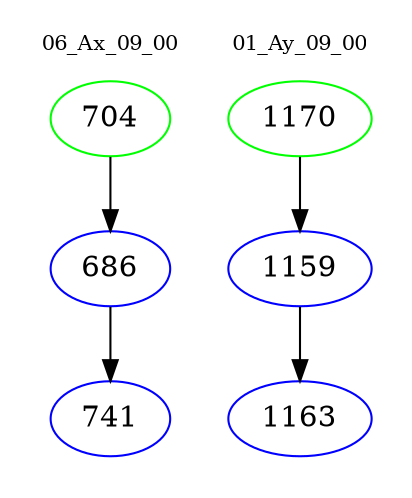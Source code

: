 digraph{
subgraph cluster_0 {
color = white
label = "06_Ax_09_00";
fontsize=10;
T0_704 [label="704", color="green"]
T0_704 -> T0_686 [color="black"]
T0_686 [label="686", color="blue"]
T0_686 -> T0_741 [color="black"]
T0_741 [label="741", color="blue"]
}
subgraph cluster_1 {
color = white
label = "01_Ay_09_00";
fontsize=10;
T1_1170 [label="1170", color="green"]
T1_1170 -> T1_1159 [color="black"]
T1_1159 [label="1159", color="blue"]
T1_1159 -> T1_1163 [color="black"]
T1_1163 [label="1163", color="blue"]
}
}
